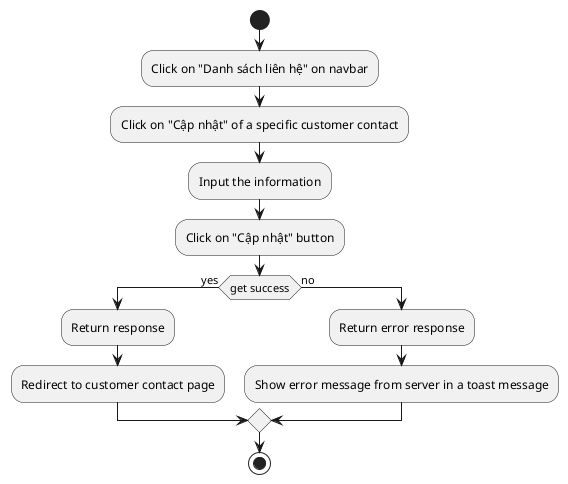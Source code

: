 @startuml
start
:Click on "Danh sách liên hệ" on navbar;
:Click on "Cập nhật" of a specific customer contact;
:Input the information;
:Click on "Cập nhật" button;
if (get success) then (yes)
    :Return response;
    :Redirect to customer contact page;
else (no)
    :Return error response;
    :Show error message from server in a toast message;
endif
stop
@enduml